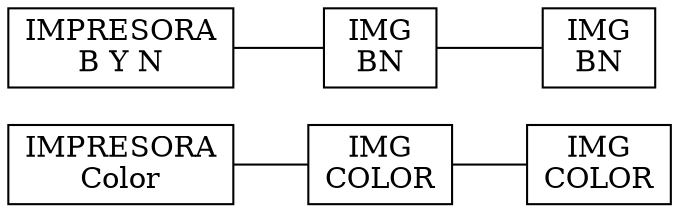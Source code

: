 digraph colaImpresoras {
node[shape=box]
edge[arrowhead=none]
0 [label="IMPRESORA\nColor"]
1 [label="IMG\nCOLOR"]
2 [label="IMG\nCOLOR"]
3 [label="IMPRESORA\nB Y N"]
4 [label="IMG\nBN"]
5 [label="IMG\nBN"]
0->1
1->2
3->4
4->5
{rank=same; 0; 3}
rankdir=LR
}
